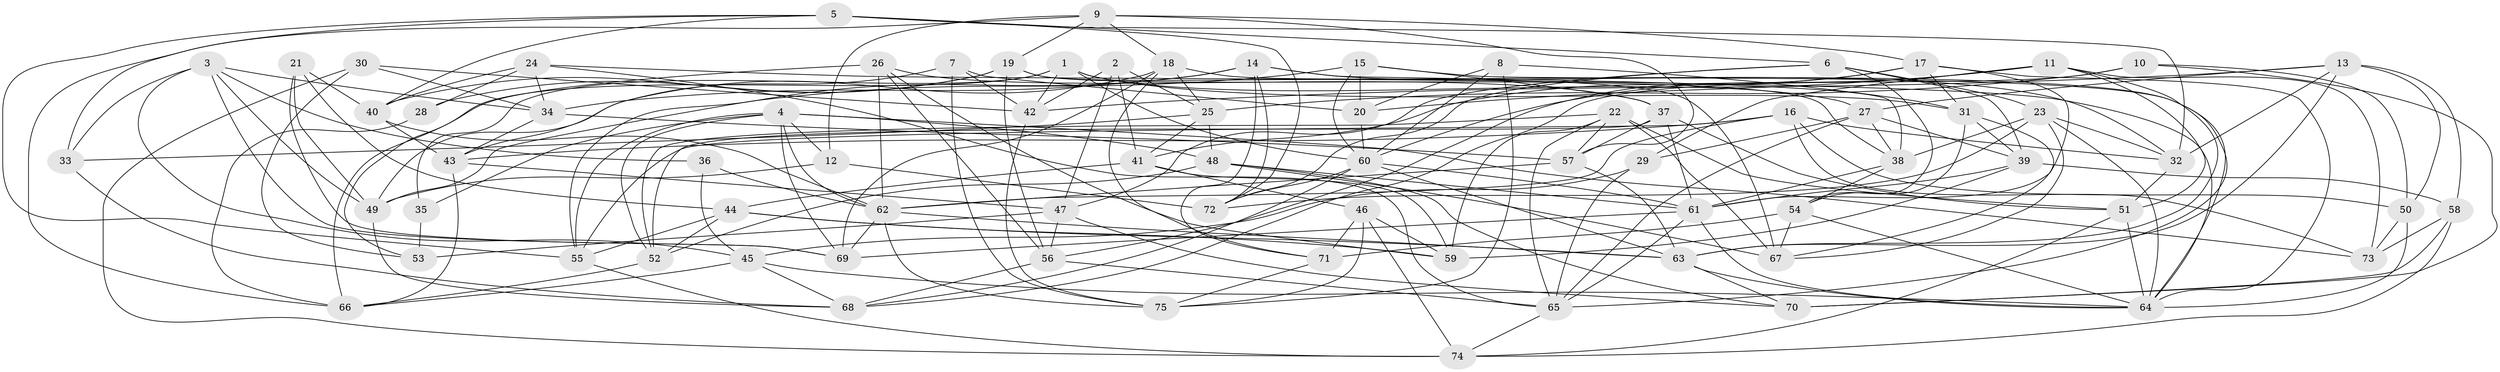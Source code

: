 // original degree distribution, {4: 1.0}
// Generated by graph-tools (version 1.1) at 2025/27/03/09/25 03:27:00]
// undirected, 75 vertices, 215 edges
graph export_dot {
graph [start="1"]
  node [color=gray90,style=filled];
  1;
  2;
  3;
  4;
  5;
  6;
  7;
  8;
  9;
  10;
  11;
  12;
  13;
  14;
  15;
  16;
  17;
  18;
  19;
  20;
  21;
  22;
  23;
  24;
  25;
  26;
  27;
  28;
  29;
  30;
  31;
  32;
  33;
  34;
  35;
  36;
  37;
  38;
  39;
  40;
  41;
  42;
  43;
  44;
  45;
  46;
  47;
  48;
  49;
  50;
  51;
  52;
  53;
  54;
  55;
  56;
  57;
  58;
  59;
  60;
  61;
  62;
  63;
  64;
  65;
  66;
  67;
  68;
  69;
  70;
  71;
  72;
  73;
  74;
  75;
  1 -- 27 [weight=1.0];
  1 -- 31 [weight=1.0];
  1 -- 35 [weight=1.0];
  1 -- 42 [weight=1.0];
  1 -- 60 [weight=1.0];
  1 -- 66 [weight=1.0];
  2 -- 25 [weight=1.0];
  2 -- 41 [weight=1.0];
  2 -- 42 [weight=1.0];
  2 -- 47 [weight=1.0];
  3 -- 33 [weight=1.0];
  3 -- 34 [weight=1.0];
  3 -- 36 [weight=1.0];
  3 -- 45 [weight=1.0];
  3 -- 49 [weight=1.0];
  3 -- 69 [weight=1.0];
  4 -- 12 [weight=1.0];
  4 -- 35 [weight=1.0];
  4 -- 48 [weight=1.0];
  4 -- 52 [weight=1.0];
  4 -- 55 [weight=1.0];
  4 -- 62 [weight=1.0];
  4 -- 69 [weight=1.0];
  4 -- 73 [weight=1.0];
  5 -- 6 [weight=1.0];
  5 -- 32 [weight=1.0];
  5 -- 33 [weight=1.0];
  5 -- 40 [weight=1.0];
  5 -- 55 [weight=1.0];
  5 -- 72 [weight=1.0];
  6 -- 23 [weight=1.0];
  6 -- 39 [weight=1.0];
  6 -- 47 [weight=1.0];
  6 -- 54 [weight=1.0];
  6 -- 72 [weight=1.0];
  7 -- 20 [weight=1.0];
  7 -- 42 [weight=1.0];
  7 -- 43 [weight=1.0];
  7 -- 75 [weight=1.0];
  8 -- 20 [weight=1.0];
  8 -- 31 [weight=1.0];
  8 -- 60 [weight=1.0];
  8 -- 75 [weight=1.0];
  9 -- 12 [weight=1.0];
  9 -- 17 [weight=1.0];
  9 -- 18 [weight=1.0];
  9 -- 19 [weight=1.0];
  9 -- 57 [weight=1.0];
  9 -- 66 [weight=1.0];
  10 -- 25 [weight=1.0];
  10 -- 50 [weight=1.0];
  10 -- 68 [weight=1.0];
  10 -- 70 [weight=1.0];
  11 -- 20 [weight=1.0];
  11 -- 29 [weight=1.0];
  11 -- 51 [weight=1.0];
  11 -- 60 [weight=1.0];
  11 -- 63 [weight=1.0];
  11 -- 73 [weight=1.0];
  12 -- 49 [weight=1.0];
  12 -- 72 [weight=1.0];
  13 -- 27 [weight=1.0];
  13 -- 32 [weight=1.0];
  13 -- 42 [weight=1.0];
  13 -- 50 [weight=1.0];
  13 -- 58 [weight=1.0];
  13 -- 63 [weight=1.0];
  14 -- 32 [weight=1.0];
  14 -- 34 [weight=1.0];
  14 -- 38 [weight=1.0];
  14 -- 55 [weight=1.0];
  14 -- 71 [weight=1.0];
  14 -- 72 [weight=1.0];
  15 -- 20 [weight=2.0];
  15 -- 37 [weight=1.0];
  15 -- 49 [weight=1.0];
  15 -- 60 [weight=1.0];
  15 -- 65 [weight=1.0];
  16 -- 32 [weight=1.0];
  16 -- 43 [weight=1.0];
  16 -- 50 [weight=1.0];
  16 -- 55 [weight=1.0];
  16 -- 62 [weight=1.0];
  16 -- 73 [weight=1.0];
  17 -- 31 [weight=1.0];
  17 -- 41 [weight=1.0];
  17 -- 56 [weight=1.0];
  17 -- 61 [weight=1.0];
  17 -- 64 [weight=1.0];
  18 -- 25 [weight=1.0];
  18 -- 49 [weight=1.0];
  18 -- 64 [weight=1.0];
  18 -- 69 [weight=1.0];
  18 -- 71 [weight=1.0];
  19 -- 28 [weight=1.0];
  19 -- 38 [weight=1.0];
  19 -- 40 [weight=1.0];
  19 -- 56 [weight=1.0];
  19 -- 67 [weight=1.0];
  20 -- 60 [weight=1.0];
  21 -- 40 [weight=1.0];
  21 -- 44 [weight=1.0];
  21 -- 49 [weight=1.0];
  21 -- 69 [weight=1.0];
  22 -- 51 [weight=1.0];
  22 -- 52 [weight=1.0];
  22 -- 57 [weight=1.0];
  22 -- 59 [weight=1.0];
  22 -- 65 [weight=1.0];
  22 -- 67 [weight=1.0];
  23 -- 32 [weight=1.0];
  23 -- 38 [weight=1.0];
  23 -- 64 [weight=1.0];
  23 -- 67 [weight=1.0];
  23 -- 72 [weight=1.0];
  24 -- 28 [weight=2.0];
  24 -- 34 [weight=1.0];
  24 -- 40 [weight=1.0];
  24 -- 64 [weight=1.0];
  24 -- 65 [weight=1.0];
  25 -- 33 [weight=1.0];
  25 -- 41 [weight=1.0];
  25 -- 48 [weight=1.0];
  26 -- 37 [weight=1.0];
  26 -- 53 [weight=2.0];
  26 -- 56 [weight=1.0];
  26 -- 59 [weight=1.0];
  26 -- 62 [weight=1.0];
  27 -- 29 [weight=1.0];
  27 -- 38 [weight=1.0];
  27 -- 39 [weight=1.0];
  27 -- 65 [weight=1.0];
  28 -- 66 [weight=1.0];
  29 -- 45 [weight=1.0];
  29 -- 65 [weight=1.0];
  30 -- 34 [weight=1.0];
  30 -- 42 [weight=1.0];
  30 -- 53 [weight=1.0];
  30 -- 74 [weight=1.0];
  31 -- 39 [weight=1.0];
  31 -- 54 [weight=1.0];
  31 -- 67 [weight=1.0];
  32 -- 51 [weight=1.0];
  33 -- 68 [weight=1.0];
  34 -- 43 [weight=1.0];
  34 -- 57 [weight=1.0];
  35 -- 53 [weight=2.0];
  36 -- 45 [weight=1.0];
  36 -- 62 [weight=2.0];
  37 -- 51 [weight=1.0];
  37 -- 52 [weight=1.0];
  37 -- 57 [weight=1.0];
  37 -- 61 [weight=1.0];
  38 -- 54 [weight=1.0];
  38 -- 61 [weight=1.0];
  39 -- 58 [weight=1.0];
  39 -- 59 [weight=1.0];
  39 -- 61 [weight=1.0];
  40 -- 43 [weight=1.0];
  40 -- 62 [weight=1.0];
  41 -- 44 [weight=1.0];
  41 -- 46 [weight=1.0];
  41 -- 59 [weight=1.0];
  42 -- 75 [weight=1.0];
  43 -- 47 [weight=1.0];
  43 -- 66 [weight=1.0];
  44 -- 52 [weight=1.0];
  44 -- 55 [weight=1.0];
  44 -- 59 [weight=1.0];
  44 -- 63 [weight=1.0];
  45 -- 64 [weight=1.0];
  45 -- 66 [weight=1.0];
  45 -- 68 [weight=1.0];
  46 -- 59 [weight=1.0];
  46 -- 71 [weight=2.0];
  46 -- 74 [weight=1.0];
  46 -- 75 [weight=1.0];
  47 -- 53 [weight=1.0];
  47 -- 56 [weight=1.0];
  47 -- 70 [weight=1.0];
  48 -- 52 [weight=1.0];
  48 -- 61 [weight=1.0];
  48 -- 67 [weight=1.0];
  48 -- 70 [weight=1.0];
  49 -- 68 [weight=1.0];
  50 -- 64 [weight=1.0];
  50 -- 73 [weight=2.0];
  51 -- 64 [weight=1.0];
  51 -- 74 [weight=1.0];
  52 -- 66 [weight=1.0];
  54 -- 64 [weight=1.0];
  54 -- 67 [weight=1.0];
  54 -- 71 [weight=1.0];
  55 -- 74 [weight=1.0];
  56 -- 65 [weight=1.0];
  56 -- 68 [weight=1.0];
  57 -- 62 [weight=1.0];
  57 -- 63 [weight=1.0];
  58 -- 70 [weight=2.0];
  58 -- 73 [weight=1.0];
  58 -- 74 [weight=1.0];
  60 -- 61 [weight=2.0];
  60 -- 63 [weight=1.0];
  60 -- 68 [weight=1.0];
  60 -- 72 [weight=1.0];
  61 -- 64 [weight=1.0];
  61 -- 65 [weight=1.0];
  61 -- 69 [weight=1.0];
  62 -- 63 [weight=1.0];
  62 -- 69 [weight=1.0];
  62 -- 75 [weight=1.0];
  63 -- 64 [weight=1.0];
  63 -- 70 [weight=1.0];
  65 -- 74 [weight=1.0];
  71 -- 75 [weight=1.0];
}
